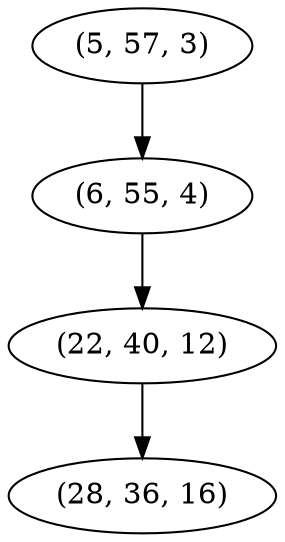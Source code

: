 digraph tree {
    "(5, 57, 3)";
    "(6, 55, 4)";
    "(22, 40, 12)";
    "(28, 36, 16)";
    "(5, 57, 3)" -> "(6, 55, 4)";
    "(6, 55, 4)" -> "(22, 40, 12)";
    "(22, 40, 12)" -> "(28, 36, 16)";
}
